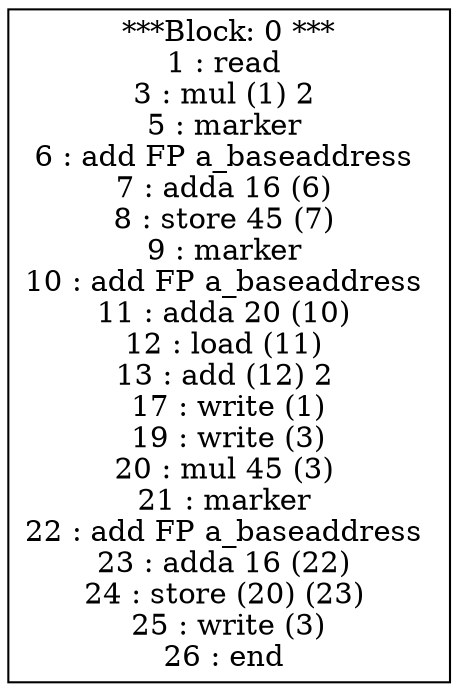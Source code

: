 digraph structs {
0 [shape=record,label="***Block: 0 ***\n1 : read \n3 : mul (1) 2 \n5 : marker \n6 : add FP a_baseaddress \n7 : adda 16 (6) \n8 : store 45 (7) \n9 : marker \n10 : add FP a_baseaddress \n11 : adda 20 (10) \n12 : load (11) \n13 : add (12) 2 \n17 : write (1)\n19 : write (3)\n20 : mul 45 (3) \n21 : marker \n22 : add FP a_baseaddress \n23 : adda 16 (22) \n24 : store (20) (23) \n25 : write (3)\n26 : end \n"]

}
